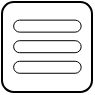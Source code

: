 <mxfile>
    <diagram id="n9wY_TJITBzp8rn4aVeb" name="Page-1">
        <mxGraphModel dx="104" dy="99" grid="1" gridSize="5" guides="1" tooltips="1" connect="0" arrows="0" fold="1" page="1" pageScale="1" pageWidth="850" pageHeight="1100" math="0" shadow="0">
            <root>
                <mxCell id="0"/>
                <mxCell id="1" parent="0"/>
                <mxCell id="97" value="" style="group;rotation=0;fillColor=none;" parent="1" vertex="1" connectable="0">
                    <mxGeometry width="45" height="45" as="geometry"/>
                </mxCell>
                <mxCell id="95" value="" style="rounded=1;whiteSpace=wrap;html=1;shadow=0;strokeColor=default;strokeWidth=1;fillColor=none;gradientColor=none;arcSize=13;rotation=0;" parent="97" vertex="1">
                    <mxGeometry width="45" height="45.0" as="geometry"/>
                </mxCell>
                <mxCell id="92" value="" style="rounded=1;whiteSpace=wrap;html=1;shadow=0;fillColor=none;arcSize=50;gradientColor=none;strokeColor=default;strokeWidth=0.5;rotation=0;" parent="97" vertex="1">
                    <mxGeometry x="5.576" y="19.099" width="33.75" height="6.0" as="geometry"/>
                </mxCell>
                <mxCell id="93" value="" style="rounded=1;whiteSpace=wrap;html=1;shadow=0;fillColor=none;arcSize=50;gradientColor=none;strokeColor=default;strokeWidth=0.5;rotation=0;" parent="97" vertex="1">
                    <mxGeometry x="5.576" y="8.815" width="33.75" height="6.0" as="geometry"/>
                </mxCell>
                <mxCell id="94" value="" style="rounded=1;whiteSpace=wrap;html=1;shadow=0;fillColor=none;arcSize=50;gradientColor=none;strokeColor=default;strokeWidth=0.5;rotation=0;" parent="97" vertex="1">
                    <mxGeometry x="5.576" y="29.383" width="33.75" height="6.0" as="geometry"/>
                </mxCell>
            </root>
        </mxGraphModel>
    </diagram>
</mxfile>